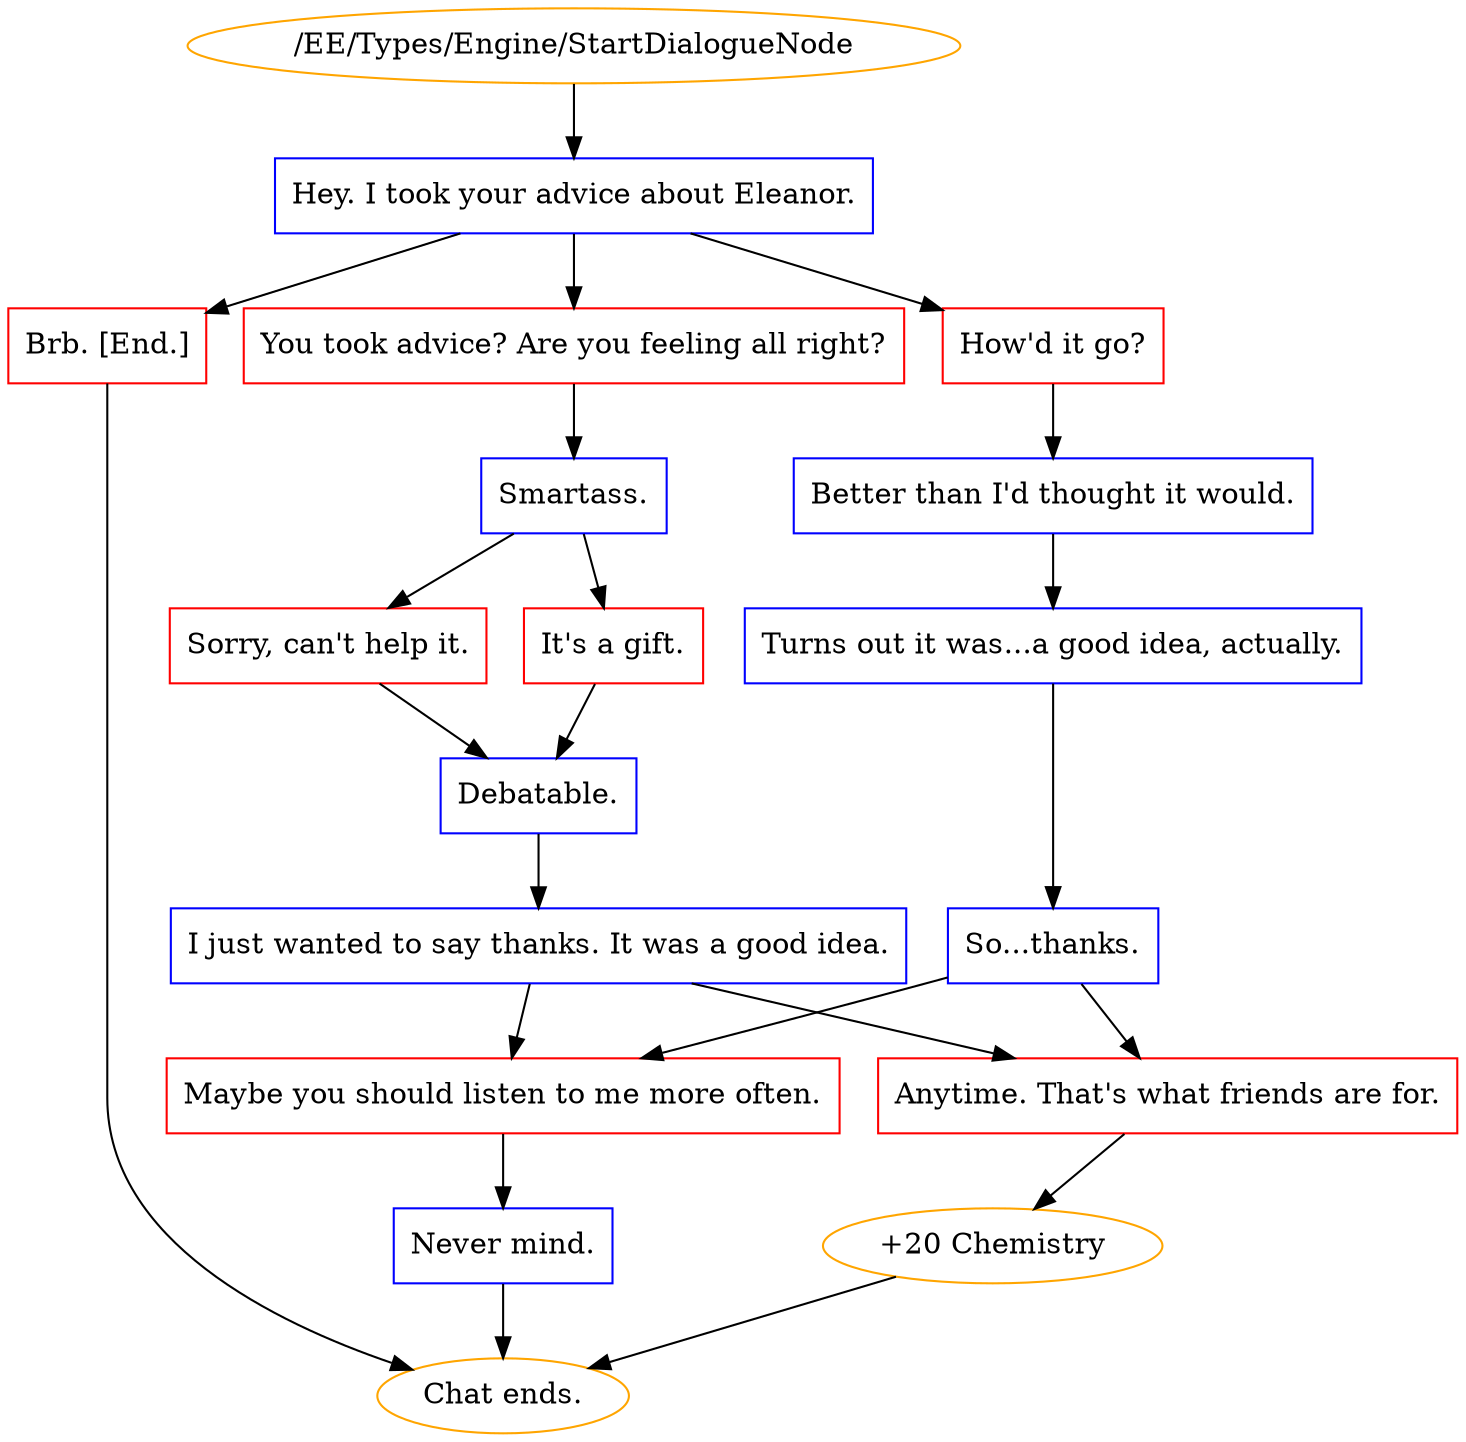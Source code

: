 digraph {
	1385 [label="/EE/Types/Engine/StartDialogueNode",color=orange];
		1385 -> 1386;
	1386 [label="Hey. I took your advice about Eleanor.",shape=box,color=blue];
		1386 -> 1387;
		1386 -> 1388;
		1386 -> 1389;
	1387 [label="How'd it go?",shape=box,color=red];
		1387 -> 1391;
	1388 [label="You took advice? Are you feeling all right?",shape=box,color=red];
		1388 -> 1392;
	1389 [label="Brb. [End.]",shape=box,color=red];
		1389 -> "Chat ends.";
	1391 [label="Better than I'd thought it would.",shape=box,color=blue];
		1391 -> 1393;
	1392 [label="Smartass.",shape=box,color=blue];
		1392 -> 1394;
		1392 -> 1395;
	"Chat ends." [color=orange];
	1393 [label="Turns out it was...a good idea, actually.",shape=box,color=blue];
		1393 -> 1398;
	1394 [label="Sorry, can't help it.",shape=box,color=red];
		1394 -> 1396;
	1395 [label="It's a gift.",shape=box,color=red];
		1395 -> 1396;
	1398 [label="So...thanks.",shape=box,color=blue];
		1398 -> 1399;
		1398 -> 1400;
	1396 [label="Debatable.",shape=box,color=blue];
		1396 -> 1397;
	1399 [label="Anytime. That's what friends are for.",shape=box,color=red];
		1399 -> 1401;
	1400 [label="Maybe you should listen to me more often.",shape=box,color=red];
		1400 -> 1402;
	1397 [label="I just wanted to say thanks. It was a good idea.",shape=box,color=blue];
		1397 -> 1399;
		1397 -> 1400;
	1401 [label="+20 Chemistry",color=orange];
		1401 -> "Chat ends.";
	1402 [label="Never mind.",shape=box,color=blue];
		1402 -> "Chat ends.";
	"Chat ends." [color=orange];
	"Chat ends." [color=orange];
}